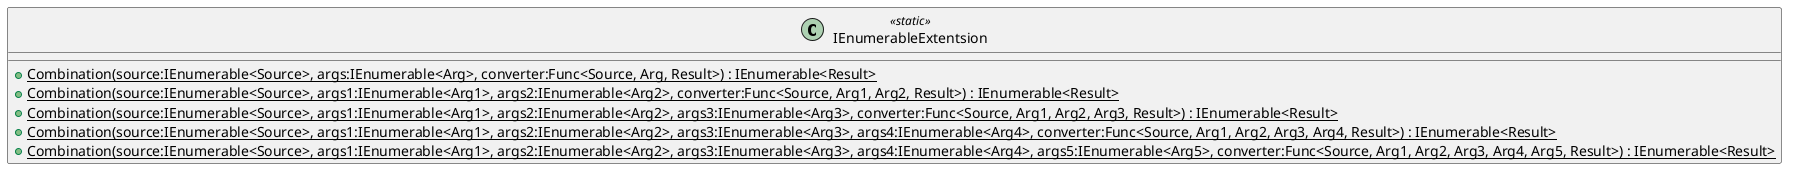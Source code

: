 @startuml
class IEnumerableExtentsion <<static>> {
    + {static} Combination(source:IEnumerable<Source>, args:IEnumerable<Arg>, converter:Func<Source, Arg, Result>) : IEnumerable<Result>
    + {static} Combination(source:IEnumerable<Source>, args1:IEnumerable<Arg1>, args2:IEnumerable<Arg2>, converter:Func<Source, Arg1, Arg2, Result>) : IEnumerable<Result>
    + {static} Combination(source:IEnumerable<Source>, args1:IEnumerable<Arg1>, args2:IEnumerable<Arg2>, args3:IEnumerable<Arg3>, converter:Func<Source, Arg1, Arg2, Arg3, Result>) : IEnumerable<Result>
    + {static} Combination(source:IEnumerable<Source>, args1:IEnumerable<Arg1>, args2:IEnumerable<Arg2>, args3:IEnumerable<Arg3>, args4:IEnumerable<Arg4>, converter:Func<Source, Arg1, Arg2, Arg3, Arg4, Result>) : IEnumerable<Result>
    + {static} Combination(source:IEnumerable<Source>, args1:IEnumerable<Arg1>, args2:IEnumerable<Arg2>, args3:IEnumerable<Arg3>, args4:IEnumerable<Arg4>, args5:IEnumerable<Arg5>, converter:Func<Source, Arg1, Arg2, Arg3, Arg4, Arg5, Result>) : IEnumerable<Result>
}
@enduml
